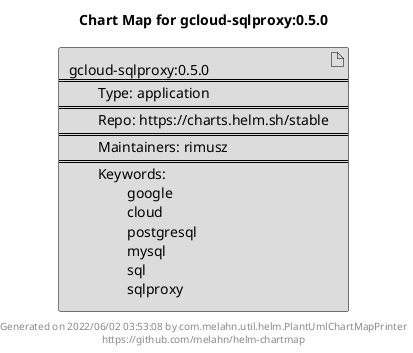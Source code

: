 @startuml
skinparam linetype ortho
skinparam backgroundColor white
skinparam usecaseBorderColor black
skinparam usecaseArrowColor LightSlateGray
skinparam artifactBorderColor black
skinparam artifactArrowColor LightSlateGray

title Chart Map for gcloud-sqlproxy:0.5.0

'There is one referenced Helm Chart
artifact "gcloud-sqlproxy:0.5.0\n====\n\tType: application\n====\n\tRepo: https://charts.helm.sh/stable\n====\n\tMaintainers: rimusz\n====\n\tKeywords: \n\t\tgoogle\n\t\tcloud\n\t\tpostgresql\n\t\tmysql\n\t\tsql\n\t\tsqlproxy" as gcloud_sqlproxy_0_5_0 #Gainsboro

'There are 0 referenced Docker Images

'Chart Dependencies

center footer Generated on 2022/06/02 03:53:08 by com.melahn.util.helm.PlantUmlChartMapPrinter\nhttps://github.com/melahn/helm-chartmap
@enduml
